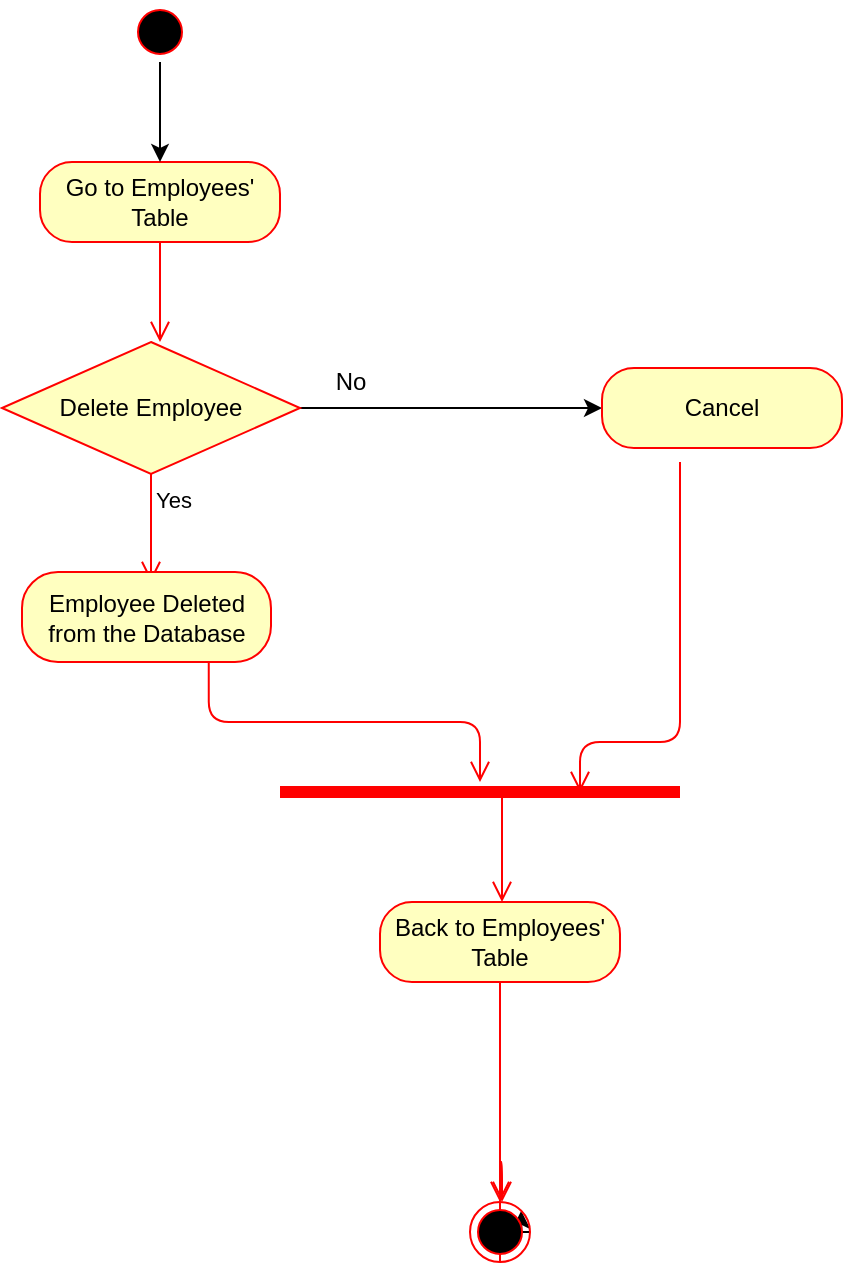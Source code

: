 <mxfile version="13.0.8" type="github">
  <diagram id="Lk74XoYKnYpU-4dZqS-C" name="Page-1">
    <mxGraphModel dx="782" dy="420" grid="1" gridSize="10" guides="1" tooltips="1" connect="1" arrows="1" fold="1" page="1" pageScale="1" pageWidth="827" pageHeight="1169" math="0" shadow="0">
      <root>
        <mxCell id="0" />
        <mxCell id="1" parent="0" />
        <mxCell id="1xcK4z-7fmxsR_L0OcB_-3" style="edgeStyle=orthogonalEdgeStyle;rounded=0;orthogonalLoop=1;jettySize=auto;html=1;exitX=0.5;exitY=1;exitDx=0;exitDy=0;" parent="1" edge="1">
          <mxGeometry relative="1" as="geometry">
            <mxPoint x="410" y="100" as="sourcePoint" />
            <mxPoint x="410" y="100" as="targetPoint" />
          </mxGeometry>
        </mxCell>
        <mxCell id="1xcK4z-7fmxsR_L0OcB_-4" value="Go to Employees&#39; Table" style="rounded=1;whiteSpace=wrap;html=1;arcSize=40;fontColor=#000000;fillColor=#ffffc0;strokeColor=#ff0000;" parent="1" vertex="1">
          <mxGeometry x="339" y="80" width="120" height="40" as="geometry" />
        </mxCell>
        <mxCell id="1xcK4z-7fmxsR_L0OcB_-5" value="" style="edgeStyle=orthogonalEdgeStyle;html=1;verticalAlign=bottom;endArrow=open;endSize=8;strokeColor=#ff0000;entryX=0.5;entryY=0;entryDx=0;entryDy=0;" parent="1" source="1xcK4z-7fmxsR_L0OcB_-4" edge="1">
          <mxGeometry relative="1" as="geometry">
            <mxPoint x="399" y="170" as="targetPoint" />
            <Array as="points" />
          </mxGeometry>
        </mxCell>
        <mxCell id="1xcK4z-7fmxsR_L0OcB_-12" value="" style="edgeStyle=orthogonalEdgeStyle;rounded=0;orthogonalLoop=1;jettySize=auto;html=1;entryX=0.5;entryY=0;entryDx=0;entryDy=0;" parent="1" source="1xcK4z-7fmxsR_L0OcB_-6" target="1xcK4z-7fmxsR_L0OcB_-4" edge="1">
          <mxGeometry relative="1" as="geometry">
            <mxPoint x="399" y="90" as="targetPoint" />
          </mxGeometry>
        </mxCell>
        <mxCell id="1xcK4z-7fmxsR_L0OcB_-6" value="" style="ellipse;html=1;shape=startState;fillColor=#000000;strokeColor=#ff0000;" parent="1" vertex="1">
          <mxGeometry x="384" width="30" height="30" as="geometry" />
        </mxCell>
        <mxCell id="RRGvB8VW4mvUHMfBtY_i-10" value="" style="edgeStyle=orthogonalEdgeStyle;rounded=0;orthogonalLoop=1;jettySize=auto;html=1;entryX=0;entryY=0.5;entryDx=0;entryDy=0;" parent="1" source="1xcK4z-7fmxsR_L0OcB_-39" edge="1">
          <mxGeometry relative="1" as="geometry">
            <mxPoint x="620" y="203" as="targetPoint" />
          </mxGeometry>
        </mxCell>
        <mxCell id="1xcK4z-7fmxsR_L0OcB_-39" value="Delete Employee" style="rhombus;whiteSpace=wrap;html=1;fillColor=#ffffc0;strokeColor=#ff0000;" parent="1" vertex="1">
          <mxGeometry x="320" y="170" width="149" height="66" as="geometry" />
        </mxCell>
        <mxCell id="1xcK4z-7fmxsR_L0OcB_-41" value="Yes" style="edgeStyle=orthogonalEdgeStyle;html=1;align=left;verticalAlign=top;endArrow=open;endSize=8;strokeColor=#ff0000;entryX=0.5;entryY=0;entryDx=0;entryDy=0;" parent="1" source="1xcK4z-7fmxsR_L0OcB_-39" edge="1">
          <mxGeometry x="-1" relative="1" as="geometry">
            <mxPoint x="394.5" y="290" as="targetPoint" />
          </mxGeometry>
        </mxCell>
        <mxCell id="9wQjwLWXGUns_v5oUAE9-2" style="edgeStyle=orthogonalEdgeStyle;rounded=0;orthogonalLoop=1;jettySize=auto;html=1;exitX=1;exitY=0.5;exitDx=0;exitDy=0;entryX=1;entryY=0;entryDx=0;entryDy=0;" parent="1" source="1xcK4z-7fmxsR_L0OcB_-53" target="1xcK4z-7fmxsR_L0OcB_-53" edge="1">
          <mxGeometry relative="1" as="geometry" />
        </mxCell>
        <mxCell id="RRGvB8VW4mvUHMfBtY_i-12" value="No" style="text;html=1;align=center;verticalAlign=middle;resizable=0;points=[];autosize=1;" parent="1" vertex="1">
          <mxGeometry x="479" y="180" width="30" height="20" as="geometry" />
        </mxCell>
        <mxCell id="XzFYtpa7LjvcY1_RKWXd-4" value="Cancel" style="rounded=1;whiteSpace=wrap;html=1;arcSize=40;fontColor=#000000;fillColor=#ffffc0;strokeColor=#ff0000;" parent="1" vertex="1">
          <mxGeometry x="620" y="183" width="120" height="40" as="geometry" />
        </mxCell>
        <mxCell id="3h3rmmsthHZLT0rmrNhb-4" value="" style="shape=line;html=1;strokeWidth=6;strokeColor=#ff0000;" parent="1" vertex="1">
          <mxGeometry x="459" y="390" width="200" height="10" as="geometry" />
        </mxCell>
        <mxCell id="3h3rmmsthHZLT0rmrNhb-7" value="Back to Employees&#39; Table" style="rounded=1;whiteSpace=wrap;html=1;arcSize=40;fontColor=#000000;fillColor=#ffffc0;strokeColor=#ff0000;" parent="1" vertex="1">
          <mxGeometry x="509" y="450" width="120" height="40" as="geometry" />
        </mxCell>
        <mxCell id="3h3rmmsthHZLT0rmrNhb-13" value="Employee Deleted from the Database" style="rounded=1;whiteSpace=wrap;html=1;arcSize=40;fontColor=#000000;fillColor=#ffffc0;strokeColor=#ff0000;" parent="1" vertex="1">
          <mxGeometry x="330" y="285" width="124.5" height="45" as="geometry" />
        </mxCell>
        <mxCell id="3h3rmmsthHZLT0rmrNhb-14" value="" style="edgeStyle=orthogonalEdgeStyle;html=1;verticalAlign=bottom;endArrow=open;endSize=8;strokeColor=#ff0000;exitX=0.75;exitY=1;exitDx=0;exitDy=0;" parent="1" source="3h3rmmsthHZLT0rmrNhb-13" target="3h3rmmsthHZLT0rmrNhb-4" edge="1">
          <mxGeometry relative="1" as="geometry">
            <mxPoint x="392" y="397" as="targetPoint" />
            <mxPoint x="430" y="340" as="sourcePoint" />
          </mxGeometry>
        </mxCell>
        <mxCell id="3h3rmmsthHZLT0rmrNhb-18" value="" style="edgeStyle=orthogonalEdgeStyle;html=1;verticalAlign=bottom;endArrow=open;endSize=8;strokeColor=#ff0000;" parent="1" edge="1">
          <mxGeometry relative="1" as="geometry">
            <mxPoint x="570" y="450" as="targetPoint" />
            <mxPoint x="570" y="398" as="sourcePoint" />
            <Array as="points">
              <mxPoint x="570" y="430" />
              <mxPoint x="570" y="430" />
            </Array>
          </mxGeometry>
        </mxCell>
        <mxCell id="3h3rmmsthHZLT0rmrNhb-20" value="" style="edgeStyle=orthogonalEdgeStyle;html=1;verticalAlign=bottom;endArrow=open;endSize=8;strokeColor=#ff0000;exitX=0.5;exitY=1;exitDx=0;exitDy=0;" parent="1" source="1xcK4z-7fmxsR_L0OcB_-53" edge="1">
          <mxGeometry relative="1" as="geometry">
            <mxPoint x="570" y="600" as="targetPoint" />
            <mxPoint x="519" y="580" as="sourcePoint" />
            <Array as="points">
              <mxPoint x="569" y="580" />
              <mxPoint x="570" y="580" />
            </Array>
          </mxGeometry>
        </mxCell>
        <mxCell id="PVWj1V_ange5pjJXj4VU-1" value="&lt;span style=&quot;color: rgba(0 , 0 , 0 , 0) ; font-family: monospace ; font-size: 0px&quot;&gt;%3CmxGraphModel%3E%3Croot%3E%3CmxCell%20id%3D%220%22%2F%3E%3CmxCell%20id%3D%221%22%20parent%3D%220%22%2F%3E%3CmxCell%20id%3D%222%22%20value%3D%22%22%20style%3D%22edgeStyle%3DorthogonalEdgeStyle%3Bhtml%3D1%3BverticalAlign%3Dbottom%3BendArrow%3Dopen%3BendSize%3D8%3BstrokeColor%3D%23ff0000%3B%22%20edge%3D%221%22%20parent%3D%221%22%3E%3CmxGeometry%20relative%3D%221%22%20as%3D%22geometry%22%3E%3CmxPoint%20x%3D%22535%22%20y%3D%22740%22%20as%3D%22targetPoint%22%2F%3E%3CmxPoint%20x%3D%22535%22%20y%3D%22670%22%20as%3D%22sourcePoint%22%2F%3E%3C%2FmxGeometry%3E%3C%2FmxCell%3E%3C%2Froot%3E%3C%2FmxGraphModel%3E&lt;/span&gt;" style="text;html=1;align=center;verticalAlign=middle;resizable=0;points=[];autosize=1;" parent="1" vertex="1">
          <mxGeometry x="691" y="251" width="20" height="20" as="geometry" />
        </mxCell>
        <mxCell id="-KAdZf78oU291dEzK9nc-2" value="" style="edgeStyle=orthogonalEdgeStyle;html=1;verticalAlign=bottom;endArrow=open;endSize=8;strokeColor=#ff0000;entryX=0.75;entryY=0.5;entryDx=0;entryDy=0;entryPerimeter=0;" parent="1" target="3h3rmmsthHZLT0rmrNhb-4" edge="1">
          <mxGeometry relative="1" as="geometry">
            <mxPoint x="620" y="370" as="targetPoint" />
            <mxPoint x="659" y="230" as="sourcePoint" />
            <Array as="points">
              <mxPoint x="659" y="370" />
              <mxPoint x="609" y="370" />
            </Array>
          </mxGeometry>
        </mxCell>
        <mxCell id="1xcK4z-7fmxsR_L0OcB_-53" value="" style="ellipse;html=1;shape=endState;fillColor=#000000;strokeColor=#ff0000;" parent="1" vertex="1">
          <mxGeometry x="554" y="600" width="30" height="30" as="geometry" />
        </mxCell>
        <mxCell id="-KAdZf78oU291dEzK9nc-3" value="" style="edgeStyle=orthogonalEdgeStyle;html=1;verticalAlign=bottom;endArrow=open;endSize=8;strokeColor=#ff0000;exitX=0.5;exitY=1;exitDx=0;exitDy=0;" parent="1" source="3h3rmmsthHZLT0rmrNhb-7" target="1xcK4z-7fmxsR_L0OcB_-53" edge="1">
          <mxGeometry relative="1" as="geometry">
            <mxPoint x="570" y="600" as="targetPoint" />
            <mxPoint x="569" y="490" as="sourcePoint" />
            <Array as="points" />
          </mxGeometry>
        </mxCell>
      </root>
    </mxGraphModel>
  </diagram>
</mxfile>
